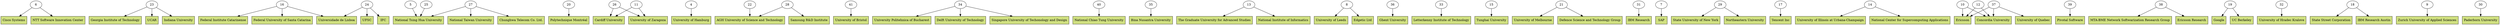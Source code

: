 digraph sldgraph {
overlap=false;
_S66623 -> _S83304;
_S66623 -> _S68743;
_S92171 -> _S32673;
_S92171 -> _S38302;
_S92171 -> _S83584;
_S22528 -> _S62739;
_S22528 -> _S85621;
_S22528 -> _S93252;
_S20097 -> _S77744;
_S20097 -> _S75886;
_S20097 -> _S74488;
_S81388 -> _S84813;
_S58230 -> _S62343;
_S58230 -> _S99751;
_S28454 -> _S77744;
_S17151 -> _S41050;
_S59741 -> _S88219;
_S93347 -> _S43596;
_S39897 -> _S74185;
_S39897 -> _S53522;
_S39897 -> _S12716;
_S64809 -> _S21187;
_S83784 -> _S67508;
_S91190 -> _S77744;
_S20380 -> _S98685;
_S20380 -> _S49372;
_S28988 -> _S74352;
_S28988 -> _S37110;
_S56035 -> _S70103;
_S65490 -> _S83282;
_S89387 -> _S93839;
_S14957 -> _S11637;
_S14957 -> _S85621;
_S14957 -> _S93823;
_S83537 -> _S22059;
_S83537 -> _S26174;
_S62909 -> _S80981;
_S55365 -> _S41159;
_S70031 -> _S40934;
_S70031 -> _S67059;
_S41209 -> _S10586;
_S56619 -> _S99751;
_S56619 -> _S62343;
_S78925 -> _S86694;
_S78925 -> _S58381;
_S78487 -> _S78245;
_S78487 -> _S45018;
_S77715 -> _S88219;
_S77715 -> _S85222;
_S48650 -> _S22080;
_S93623 -> _S55956;
_S93623 -> _S87982;
_S75032 -> _S78245;
_S75032 -> _S60499;
_S75032 -> _S45018;
_S83658 -> _S23494;
_S83658 -> _S53170;
_S47878 -> _S55830;
_S34652 -> _S97758;
_S34652 -> _S80324;
_S76416 -> _S94494;
_S12141 -> _S86071;
_S14126 -> _S78245;
_S14126 -> _S45018;
_S59741 [label="22"];
_S83304 [label="Cisco Systems",shape=box,style=filled,fillcolor="#d0e080"];
_S28454 [label="5"];
_S21187 [label="National Chiao Tung University",shape=box,style=filled,fillcolor="#d0e080"];
_S41159 [label="SAP",shape=box,style=filled,fillcolor="#d0e080"];
_S98685 [label="The Graduate University for Advanced Studies",shape=box,style=filled,fillcolor="#d0e080"];
_S49372 [label="National Institute of Informatics",shape=box,style=filled,fillcolor="#d0e080"];
_S83658 [label="19"];
_S87982 [label="Ericsson Research",shape=box,style=filled,fillcolor="#d0e080"];
_S28988 [label="8"];
_S66623 [label="6"];
_S22059 [label="University of Melbourne",shape=box,style=filled,fillcolor="#d0e080"];
_S74352 [label="University of Leeds",shape=box,style=filled,fillcolor="#d0e080"];
_S56035 [label="36"];
_S38302 [label="UCAR",shape=box,style=filled,fillcolor="#d0e080"];
_S93839 [label="Tunghai University",shape=box,style=filled,fillcolor="#d0e080"];
_S26174 [label="Defence Science and Technology Group",shape=box,style=filled,fillcolor="#d0e080"];
_S77715 [label="28"];
_S37110 [label="Edgetic Ltd",shape=box,style=filled,fillcolor="#d0e080"];
_S78487 [label="12"];
_S32673 [label="Georgia Institute of Technology",shape=box,style=filled,fillcolor="#d0e080"];
_S67508 [label="Bina Nusantra University",shape=box,style=filled,fillcolor="#d0e080"];
_S48650 [label="39"];
_S93823 [label="IFC",shape=box,style=filled,fillcolor="#d0e080"];
_S62909 [label="31"];
_S83537 [label="21"];
_S11637 [label="UFSC",shape=box,style=filled,fillcolor="#d0e080"];
_S60499 [label="University of Quebec",shape=box,style=filled,fillcolor="#d0e080"];
_S77744 [label="National Tsing Hua University",shape=box,style=filled,fillcolor="#d0e080"];
_S14126 [label="10"];
_S78925 [label="14"];
_S55830 [label="University of Hradec Kralove",shape=box,style=filled,fillcolor="#d0e080"];
_S97758 [label="State Street Corporation",shape=box,style=filled,fillcolor="#d0e080"];
_S94494 [label="Zurich University of Applied Sciences",shape=box,style=filled,fillcolor="#d0e080"];
_S64809 [label="40"];
_S41050 [label="University of Hamburg",shape=box,style=filled,fillcolor="#d0e080"];
_S10586 [label="Tencent Inc",shape=box,style=filled,fillcolor="#d0e080"];
_S84813 [label="Polytechnique Montréal",shape=box,style=filled,fillcolor="#d0e080"];
_S86071 [label="Paderborn University",shape=box,style=filled,fillcolor="#d0e080"];
_S75886 [label="National Taiwan University",shape=box,style=filled,fillcolor="#d0e080"];
_S74488 [label="Chunghwa Telecom Co. Ltd.",shape=box,style=filled,fillcolor="#d0e080"];
_S75032 [label="37"];
_S68743 [label="NTT Software Innovation Center",shape=box,style=filled,fillcolor="#d0e080"];
_S20380 [label="13"];
_S58381 [label="National Center for Supercomputing Applications",shape=box,style=filled,fillcolor="#d0e080"];
_S93623 [label="38"];
_S40934 [label="State University of New York",shape=box,style=filled,fillcolor="#d0e080"];
_S43596 [label="University of Bristol",shape=box,style=filled,fillcolor="#d0e080"];
_S91190 [label="25"];
_S88219 [label="AGH University of Science and Technology",shape=box,style=filled,fillcolor="#d0e080"];
_S22080 [label="Pivotal Software",shape=box,style=filled,fillcolor="#d0e080"];
_S81388 [label="20"];
_S53522 [label="Delft University of Technology",shape=box,style=filled,fillcolor="#d0e080"];
_S74185 [label="University Politehnica of Bucharest",shape=box,style=filled,fillcolor="#d0e080"];
_S83584 [label="Indiana University",shape=box,style=filled,fillcolor="#d0e080"];
_S53170 [label="UC Berkeley",shape=box,style=filled,fillcolor="#d0e080"];
_S55365 [label="7"];
_S80324 [label="IBM Research Austin",shape=box,style=filled,fillcolor="#d0e080"];
_S93347 [label="41"];
_S78245 [label="Concordia University",shape=box,style=filled,fillcolor="#d0e080"];
_S80981 [label="IBM Research",shape=box,style=filled,fillcolor="#d0e080"];
_S34652 [label="18"];
_S93252 [label="Federal University of Santa Catarina",shape=box,style=filled,fillcolor="#d0e080"];
_S62343 [label="Cardiff University",shape=box,style=filled,fillcolor="#d0e080"];
_S83282 [label="Letterkenny Institute of Technology",shape=box,style=filled,fillcolor="#d0e080"];
_S89387 [label="15"];
_S56619 [label="11"];
_S85621 [label="Universidade de Lisboa",shape=box,style=filled,fillcolor="#d0e080"];
_S22528 [label="16"];
_S76416 [label="9"];
_S86694 [label="University of Illinois at Urbana-Champaign",shape=box,style=filled,fillcolor="#d0e080"];
_S70103 [label="Ghent University",shape=box,style=filled,fillcolor="#d0e080"];
_S12716 [label="Singapore University of Techonology and Design",shape=box,style=filled,fillcolor="#d0e080"];
_S67059 [label="Northeastern University",shape=box,style=filled,fillcolor="#d0e080"];
_S92171 [label="23"];
_S47878 [label="32"];
_S14957 [label="24"];
_S70031 [label="29"];
_S85222 [label="Samsung R&D Institute",shape=box,style=filled,fillcolor="#d0e080"];
_S41209 [label="17"];
_S55956 [label="MTA-BME Network Softwarization Research Group",shape=box,style=filled,fillcolor="#d0e080"];
_S23494 [label="Google",shape=box,style=filled,fillcolor="#d0e080"];
_S12141 [label="30"];
_S45018 [label="Ericsson",shape=box,style=filled,fillcolor="#d0e080"];
_S83784 [label="35"];
_S17151 [label="4"];
_S65490 [label="33"];
_S58230 [label="26"];
_S39897 [label="34"];
_S99751 [label="University of Zaragoza",shape=box,style=filled,fillcolor="#d0e080"];
_S20097 [label="27"];
_S62739 [label="Federal Institute Catarinense",shape=box,style=filled,fillcolor="#d0e080"];
}
